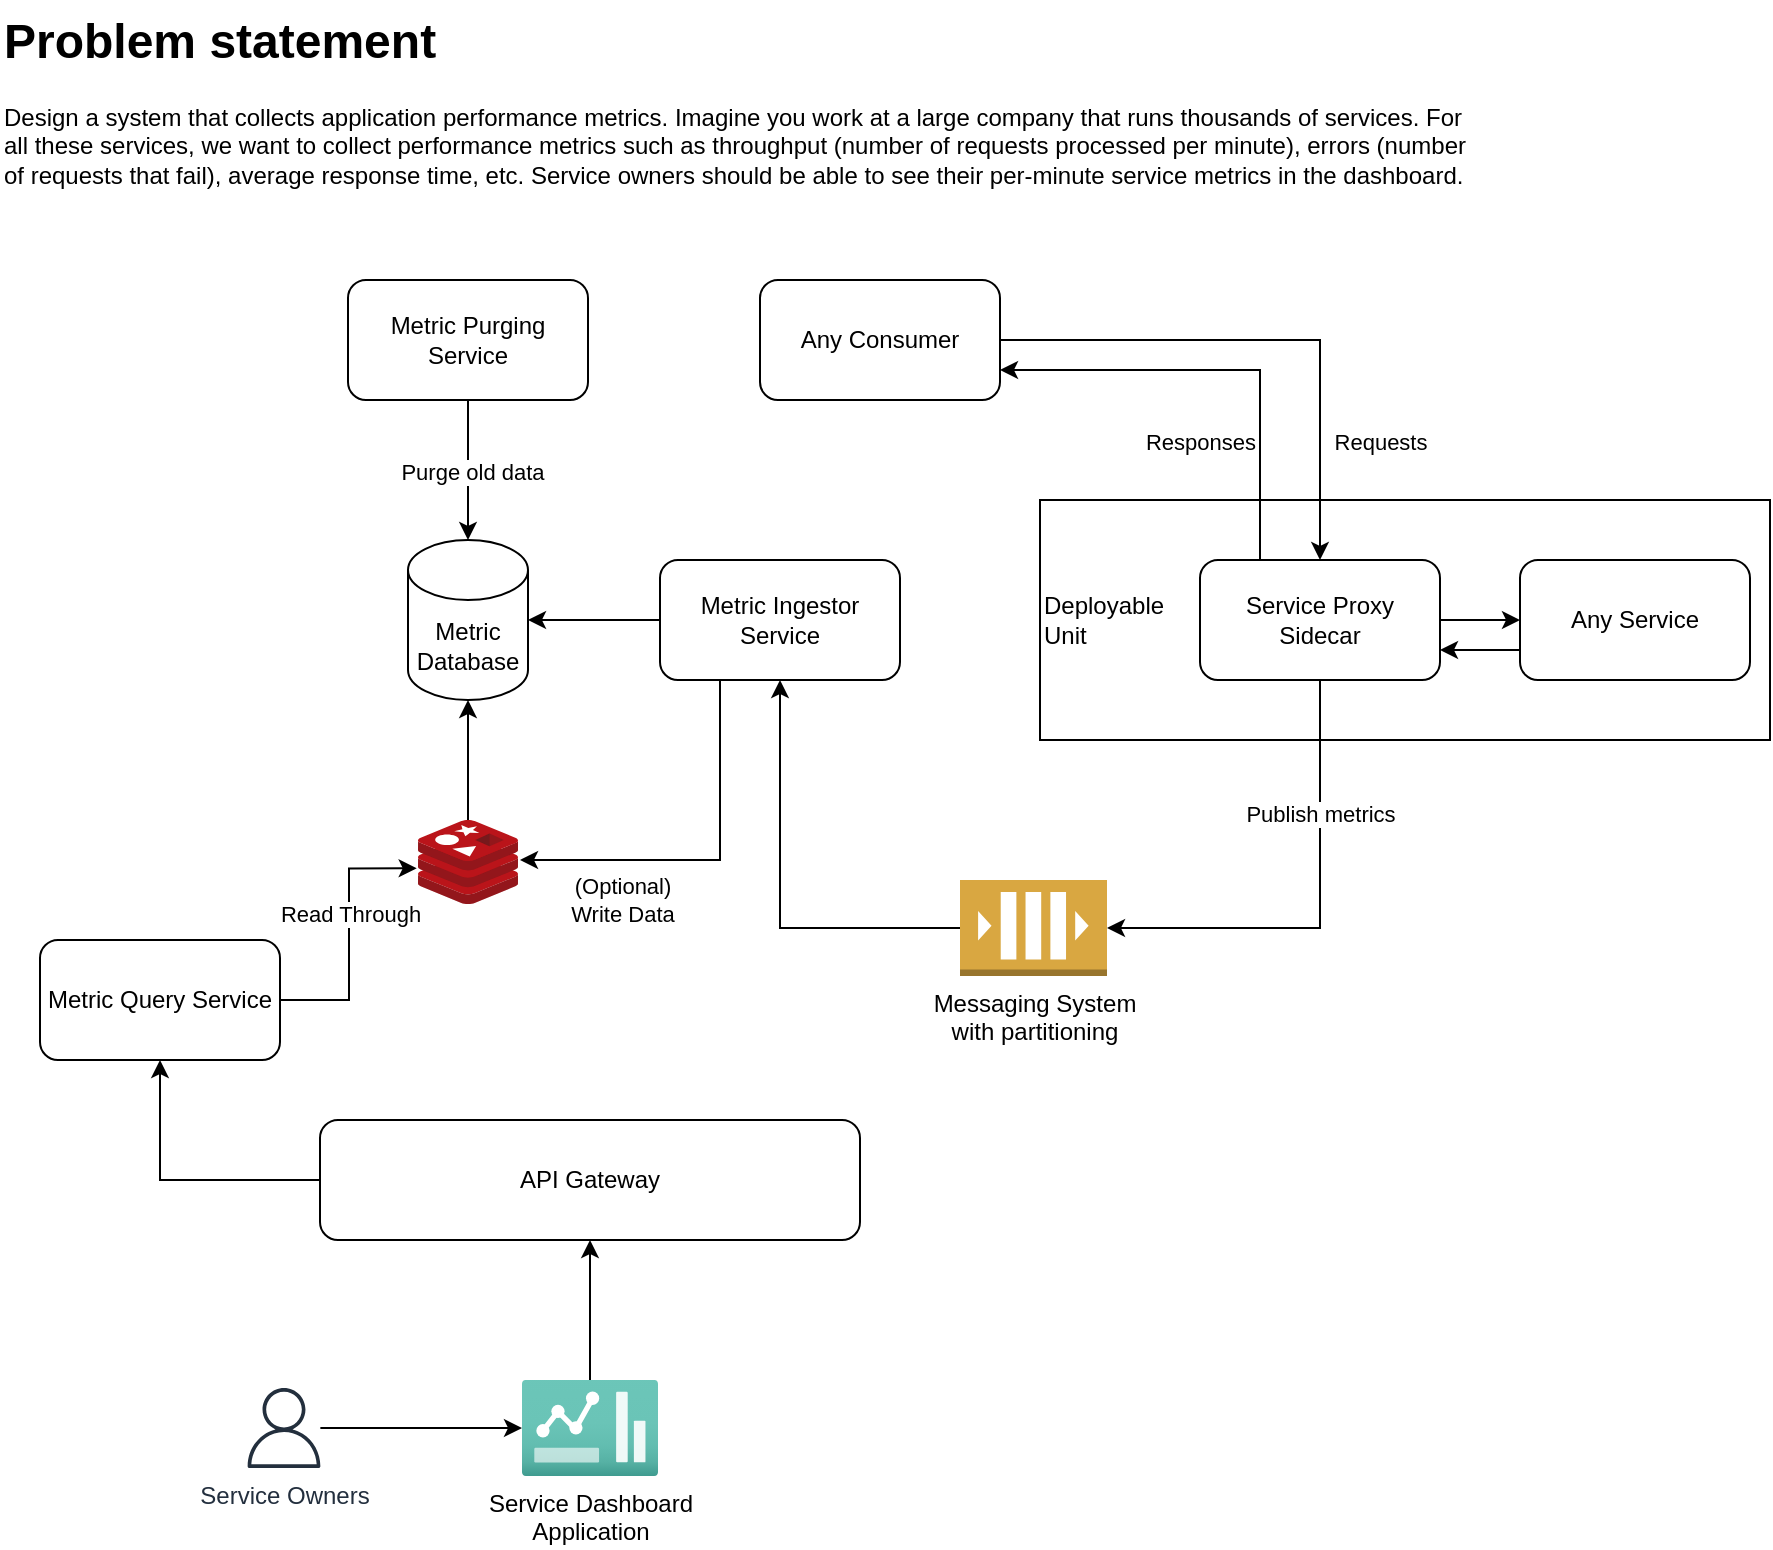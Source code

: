 <mxfile version="22.1.22" type="embed">
  <diagram name="Page-1" id="4QG_E-McuaAFlz99egu9">
    <mxGraphModel dx="719" dy="1119" grid="1" gridSize="10" guides="1" tooltips="1" connect="1" arrows="1" fold="1" page="1" pageScale="1" pageWidth="1169" pageHeight="827" math="0" shadow="0">
      <root>
        <mxCell id="0" />
        <mxCell id="1" parent="0" />
        <mxCell id="MEOIYAJRdS42SvChZSfe-14" value="Deployable&lt;div&gt;Unit&lt;/div&gt;" style="rounded=0;whiteSpace=wrap;html=1;align=left;" parent="1" vertex="1">
          <mxGeometry x="540" y="270" width="365" height="120" as="geometry" />
        </mxCell>
        <mxCell id="MEOIYAJRdS42SvChZSfe-1" value="&lt;h1 style=&quot;margin-top: 0px;&quot;&gt;Problem statement&lt;/h1&gt;&lt;p&gt;Design a system that collects application performance metrics. Imagine you work at a large company that runs thousands of services. For all these services, we want to collect performance metrics such as throughput (number of requests processed per minute), errors (number of requests that fail), average response time, etc. Service owners should be able to see their per-minute service metrics in the dashboard.&lt;/p&gt;" style="text;html=1;whiteSpace=wrap;overflow=hidden;rounded=0;" parent="1" vertex="1">
          <mxGeometry x="20" y="20" width="740" height="120" as="geometry" />
        </mxCell>
        <mxCell id="MEOIYAJRdS42SvChZSfe-4" style="edgeStyle=orthogonalEdgeStyle;rounded=0;orthogonalLoop=1;jettySize=auto;html=1;" parent="1" source="MEOIYAJRdS42SvChZSfe-2" target="MEOIYAJRdS42SvChZSfe-3" edge="1">
          <mxGeometry relative="1" as="geometry" />
        </mxCell>
        <mxCell id="MEOIYAJRdS42SvChZSfe-2" value="Service Owners" style="sketch=0;outlineConnect=0;fontColor=#232F3E;gradientColor=none;fillColor=#232F3D;strokeColor=none;dashed=0;verticalLabelPosition=bottom;verticalAlign=top;align=center;html=1;fontSize=12;fontStyle=0;aspect=fixed;pointerEvents=1;shape=mxgraph.aws4.user;" parent="1" vertex="1">
          <mxGeometry x="142" y="714" width="40" height="40" as="geometry" />
        </mxCell>
        <mxCell id="MEOIYAJRdS42SvChZSfe-45" style="edgeStyle=orthogonalEdgeStyle;rounded=0;orthogonalLoop=1;jettySize=auto;html=1;" parent="1" source="MEOIYAJRdS42SvChZSfe-3" target="MEOIYAJRdS42SvChZSfe-44" edge="1">
          <mxGeometry relative="1" as="geometry" />
        </mxCell>
        <mxCell id="MEOIYAJRdS42SvChZSfe-3" value="Service Dashboard&lt;br&gt;Application" style="image;aspect=fixed;html=1;points=[];align=center;fontSize=12;image=img/lib/azure2/general/Dashboard2.svg;" parent="1" vertex="1">
          <mxGeometry x="281" y="710" width="68" height="48" as="geometry" />
        </mxCell>
        <mxCell id="MEOIYAJRdS42SvChZSfe-5" value="Metric Database" style="shape=cylinder3;whiteSpace=wrap;html=1;boundedLbl=1;backgroundOutline=1;size=15;" parent="1" vertex="1">
          <mxGeometry x="224" y="290" width="60" height="80" as="geometry" />
        </mxCell>
        <mxCell id="MEOIYAJRdS42SvChZSfe-7" value="Metric Query Service" style="rounded=1;whiteSpace=wrap;html=1;" parent="1" vertex="1">
          <mxGeometry x="40" y="490" width="120" height="60" as="geometry" />
        </mxCell>
        <mxCell id="MEOIYAJRdS42SvChZSfe-10" value="" style="edgeStyle=orthogonalEdgeStyle;rounded=0;orthogonalLoop=1;jettySize=auto;html=1;entryX=-0.013;entryY=0.575;entryDx=0;entryDy=0;entryPerimeter=0;" parent="1" source="MEOIYAJRdS42SvChZSfe-7" target="MEOIYAJRdS42SvChZSfe-8" edge="1">
          <mxGeometry relative="1" as="geometry">
            <mxPoint x="254" y="540" as="sourcePoint" />
            <mxPoint x="254" y="410" as="targetPoint" />
          </mxGeometry>
        </mxCell>
        <mxCell id="MEOIYAJRdS42SvChZSfe-11" value="Read Through" style="edgeLabel;html=1;align=center;verticalAlign=middle;resizable=0;points=[];" parent="MEOIYAJRdS42SvChZSfe-10" vertex="1" connectable="0">
          <mxGeometry x="0.152" y="-4" relative="1" as="geometry">
            <mxPoint x="-4" as="offset" />
          </mxGeometry>
        </mxCell>
        <mxCell id="MEOIYAJRdS42SvChZSfe-8" value="" style="image;sketch=0;aspect=fixed;html=1;points=[];align=center;fontSize=12;image=img/lib/mscae/Cache_Redis_Product.svg;" parent="1" vertex="1">
          <mxGeometry x="229" y="430" width="50" height="42" as="geometry" />
        </mxCell>
        <mxCell id="MEOIYAJRdS42SvChZSfe-18" style="edgeStyle=orthogonalEdgeStyle;rounded=0;orthogonalLoop=1;jettySize=auto;html=1;exitX=0;exitY=0.75;exitDx=0;exitDy=0;entryX=1;entryY=0.75;entryDx=0;entryDy=0;" parent="1" source="MEOIYAJRdS42SvChZSfe-12" target="MEOIYAJRdS42SvChZSfe-13" edge="1">
          <mxGeometry relative="1" as="geometry" />
        </mxCell>
        <mxCell id="MEOIYAJRdS42SvChZSfe-12" value="Any Service" style="rounded=1;whiteSpace=wrap;html=1;" parent="1" vertex="1">
          <mxGeometry x="780" y="300" width="115" height="60" as="geometry" />
        </mxCell>
        <mxCell id="MEOIYAJRdS42SvChZSfe-17" style="edgeStyle=orthogonalEdgeStyle;rounded=0;orthogonalLoop=1;jettySize=auto;html=1;entryX=0;entryY=0.5;entryDx=0;entryDy=0;" parent="1" source="MEOIYAJRdS42SvChZSfe-13" target="MEOIYAJRdS42SvChZSfe-12" edge="1">
          <mxGeometry relative="1" as="geometry">
            <Array as="points">
              <mxPoint x="780" y="330" />
            </Array>
          </mxGeometry>
        </mxCell>
        <mxCell id="MEOIYAJRdS42SvChZSfe-19" style="edgeStyle=orthogonalEdgeStyle;rounded=0;orthogonalLoop=1;jettySize=auto;html=1;exitX=0.25;exitY=0;exitDx=0;exitDy=0;entryX=1;entryY=0.75;entryDx=0;entryDy=0;" parent="1" source="MEOIYAJRdS42SvChZSfe-13" target="MEOIYAJRdS42SvChZSfe-15" edge="1">
          <mxGeometry relative="1" as="geometry" />
        </mxCell>
        <mxCell id="MEOIYAJRdS42SvChZSfe-21" value="Responses" style="edgeLabel;html=1;align=center;verticalAlign=middle;resizable=0;points=[];" parent="MEOIYAJRdS42SvChZSfe-19" vertex="1" connectable="0">
          <mxGeometry x="-0.49" y="-2" relative="1" as="geometry">
            <mxPoint x="-32" y="-2" as="offset" />
          </mxGeometry>
        </mxCell>
        <mxCell id="MEOIYAJRdS42SvChZSfe-13" value="Service Proxy&lt;br&gt;Sidecar" style="rounded=1;whiteSpace=wrap;html=1;" parent="1" vertex="1">
          <mxGeometry x="620" y="300" width="120" height="60" as="geometry" />
        </mxCell>
        <mxCell id="MEOIYAJRdS42SvChZSfe-16" style="edgeStyle=orthogonalEdgeStyle;rounded=0;orthogonalLoop=1;jettySize=auto;html=1;" parent="1" source="MEOIYAJRdS42SvChZSfe-15" target="MEOIYAJRdS42SvChZSfe-13" edge="1">
          <mxGeometry relative="1" as="geometry" />
        </mxCell>
        <mxCell id="MEOIYAJRdS42SvChZSfe-20" value="Requests" style="edgeLabel;html=1;align=center;verticalAlign=middle;resizable=0;points=[];" parent="MEOIYAJRdS42SvChZSfe-16" vertex="1" connectable="0">
          <mxGeometry x="0.425" y="-1" relative="1" as="geometry">
            <mxPoint x="31" y="18" as="offset" />
          </mxGeometry>
        </mxCell>
        <mxCell id="MEOIYAJRdS42SvChZSfe-15" value="Any Consumer" style="rounded=1;whiteSpace=wrap;html=1;" parent="1" vertex="1">
          <mxGeometry x="400" y="160" width="120" height="60" as="geometry" />
        </mxCell>
        <mxCell id="MEOIYAJRdS42SvChZSfe-27" style="edgeStyle=orthogonalEdgeStyle;rounded=0;orthogonalLoop=1;jettySize=auto;html=1;entryX=0.5;entryY=1;entryDx=0;entryDy=0;" parent="1" source="MEOIYAJRdS42SvChZSfe-32" target="MEOIYAJRdS42SvChZSfe-26" edge="1">
          <mxGeometry relative="1" as="geometry">
            <mxPoint x="530" y="492.0" as="sourcePoint" />
          </mxGeometry>
        </mxCell>
        <mxCell id="MEOIYAJRdS42SvChZSfe-26" value="Metric Ingestor&lt;br&gt;Service" style="rounded=1;whiteSpace=wrap;html=1;" parent="1" vertex="1">
          <mxGeometry x="350" y="300" width="120" height="60" as="geometry" />
        </mxCell>
        <mxCell id="MEOIYAJRdS42SvChZSfe-28" style="edgeStyle=orthogonalEdgeStyle;rounded=0;orthogonalLoop=1;jettySize=auto;html=1;entryX=1;entryY=0.5;entryDx=0;entryDy=0;entryPerimeter=0;" parent="1" source="MEOIYAJRdS42SvChZSfe-26" target="MEOIYAJRdS42SvChZSfe-5" edge="1">
          <mxGeometry relative="1" as="geometry" />
        </mxCell>
        <mxCell id="MEOIYAJRdS42SvChZSfe-33" value="" style="edgeStyle=orthogonalEdgeStyle;rounded=0;orthogonalLoop=1;jettySize=auto;html=1;exitX=0.5;exitY=1;exitDx=0;exitDy=0;entryX=1;entryY=0.5;entryDx=0;entryDy=0;" parent="1" source="MEOIYAJRdS42SvChZSfe-13" target="MEOIYAJRdS42SvChZSfe-32" edge="1">
          <mxGeometry relative="1" as="geometry">
            <mxPoint x="680" y="360" as="sourcePoint" />
            <mxPoint x="566" y="492" as="targetPoint" />
          </mxGeometry>
        </mxCell>
        <mxCell id="MEOIYAJRdS42SvChZSfe-34" value="Publish metrics" style="edgeLabel;html=1;align=center;verticalAlign=middle;resizable=0;points=[];" parent="MEOIYAJRdS42SvChZSfe-33" vertex="1" connectable="0">
          <mxGeometry x="-0.511" relative="1" as="geometry">
            <mxPoint y="10" as="offset" />
          </mxGeometry>
        </mxCell>
        <mxCell id="MEOIYAJRdS42SvChZSfe-35" value="" style="edgeStyle=orthogonalEdgeStyle;rounded=0;orthogonalLoop=1;jettySize=auto;html=1;entryX=0.5;entryY=1;entryDx=0;entryDy=0;" parent="1" target="MEOIYAJRdS42SvChZSfe-32" edge="1">
          <mxGeometry relative="1" as="geometry">
            <mxPoint x="530" y="492.0" as="sourcePoint" />
            <mxPoint x="410" y="360" as="targetPoint" />
          </mxGeometry>
        </mxCell>
        <mxCell id="MEOIYAJRdS42SvChZSfe-32" value="Messaging System&lt;div&gt;with partitioning&lt;/div&gt;" style="outlineConnect=0;dashed=0;verticalLabelPosition=bottom;verticalAlign=top;align=center;html=1;shape=mxgraph.aws3.queue;fillColor=#D9A741;gradientColor=none;" parent="1" vertex="1">
          <mxGeometry x="500" y="460" width="73.5" height="48" as="geometry" />
        </mxCell>
        <mxCell id="MEOIYAJRdS42SvChZSfe-36" style="edgeStyle=orthogonalEdgeStyle;rounded=0;orthogonalLoop=1;jettySize=auto;html=1;exitX=0.25;exitY=1;exitDx=0;exitDy=0;entryX=1.02;entryY=0.476;entryDx=0;entryDy=0;entryPerimeter=0;" parent="1" source="MEOIYAJRdS42SvChZSfe-26" target="MEOIYAJRdS42SvChZSfe-8" edge="1">
          <mxGeometry relative="1" as="geometry" />
        </mxCell>
        <mxCell id="MEOIYAJRdS42SvChZSfe-47" value="(Optional)&lt;br&gt;Write Data" style="edgeLabel;html=1;align=center;verticalAlign=middle;resizable=0;points=[];" parent="MEOIYAJRdS42SvChZSfe-36" vertex="1" connectable="0">
          <mxGeometry x="0.465" relative="1" as="geometry">
            <mxPoint y="20" as="offset" />
          </mxGeometry>
        </mxCell>
        <mxCell id="MEOIYAJRdS42SvChZSfe-37" style="edgeStyle=orthogonalEdgeStyle;rounded=0;orthogonalLoop=1;jettySize=auto;html=1;entryX=0.5;entryY=1;entryDx=0;entryDy=0;entryPerimeter=0;" parent="1" source="MEOIYAJRdS42SvChZSfe-8" target="MEOIYAJRdS42SvChZSfe-5" edge="1">
          <mxGeometry relative="1" as="geometry" />
        </mxCell>
        <mxCell id="MEOIYAJRdS42SvChZSfe-40" value="Metric Purging Service" style="rounded=1;whiteSpace=wrap;html=1;" parent="1" vertex="1">
          <mxGeometry x="194" y="160" width="120" height="60" as="geometry" />
        </mxCell>
        <mxCell id="MEOIYAJRdS42SvChZSfe-41" style="edgeStyle=orthogonalEdgeStyle;rounded=0;orthogonalLoop=1;jettySize=auto;html=1;entryX=0.5;entryY=0;entryDx=0;entryDy=0;entryPerimeter=0;" parent="1" source="MEOIYAJRdS42SvChZSfe-40" target="MEOIYAJRdS42SvChZSfe-5" edge="1">
          <mxGeometry relative="1" as="geometry" />
        </mxCell>
        <mxCell id="MEOIYAJRdS42SvChZSfe-42" value="Purge old data" style="edgeLabel;html=1;align=center;verticalAlign=middle;resizable=0;points=[];" parent="MEOIYAJRdS42SvChZSfe-41" vertex="1" connectable="0">
          <mxGeometry x="0.024" y="2" relative="1" as="geometry">
            <mxPoint as="offset" />
          </mxGeometry>
        </mxCell>
        <mxCell id="MEOIYAJRdS42SvChZSfe-46" style="edgeStyle=orthogonalEdgeStyle;rounded=0;orthogonalLoop=1;jettySize=auto;html=1;" parent="1" source="MEOIYAJRdS42SvChZSfe-44" target="MEOIYAJRdS42SvChZSfe-7" edge="1">
          <mxGeometry relative="1" as="geometry" />
        </mxCell>
        <mxCell id="MEOIYAJRdS42SvChZSfe-44" value="API Gateway" style="rounded=1;whiteSpace=wrap;html=1;" parent="1" vertex="1">
          <mxGeometry x="180" y="580" width="270" height="60" as="geometry" />
        </mxCell>
      </root>
    </mxGraphModel>
  </diagram>
</mxfile>
